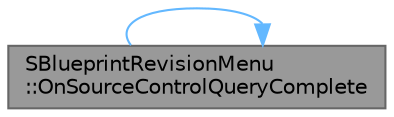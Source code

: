 digraph "SBlueprintRevisionMenu::OnSourceControlQueryComplete"
{
 // INTERACTIVE_SVG=YES
 // LATEX_PDF_SIZE
  bgcolor="transparent";
  edge [fontname=Helvetica,fontsize=10,labelfontname=Helvetica,labelfontsize=10];
  node [fontname=Helvetica,fontsize=10,shape=box,height=0.2,width=0.4];
  rankdir="LR";
  Node1 [id="Node000001",label="SBlueprintRevisionMenu\l::OnSourceControlQueryComplete",height=0.2,width=0.4,color="gray40", fillcolor="grey60", style="filled", fontcolor="black",tooltip="Callback for when the source control operation is complete."];
  Node1 -> Node1 [id="edge1_Node000001_Node000001",color="steelblue1",style="solid",tooltip=" "];
}

